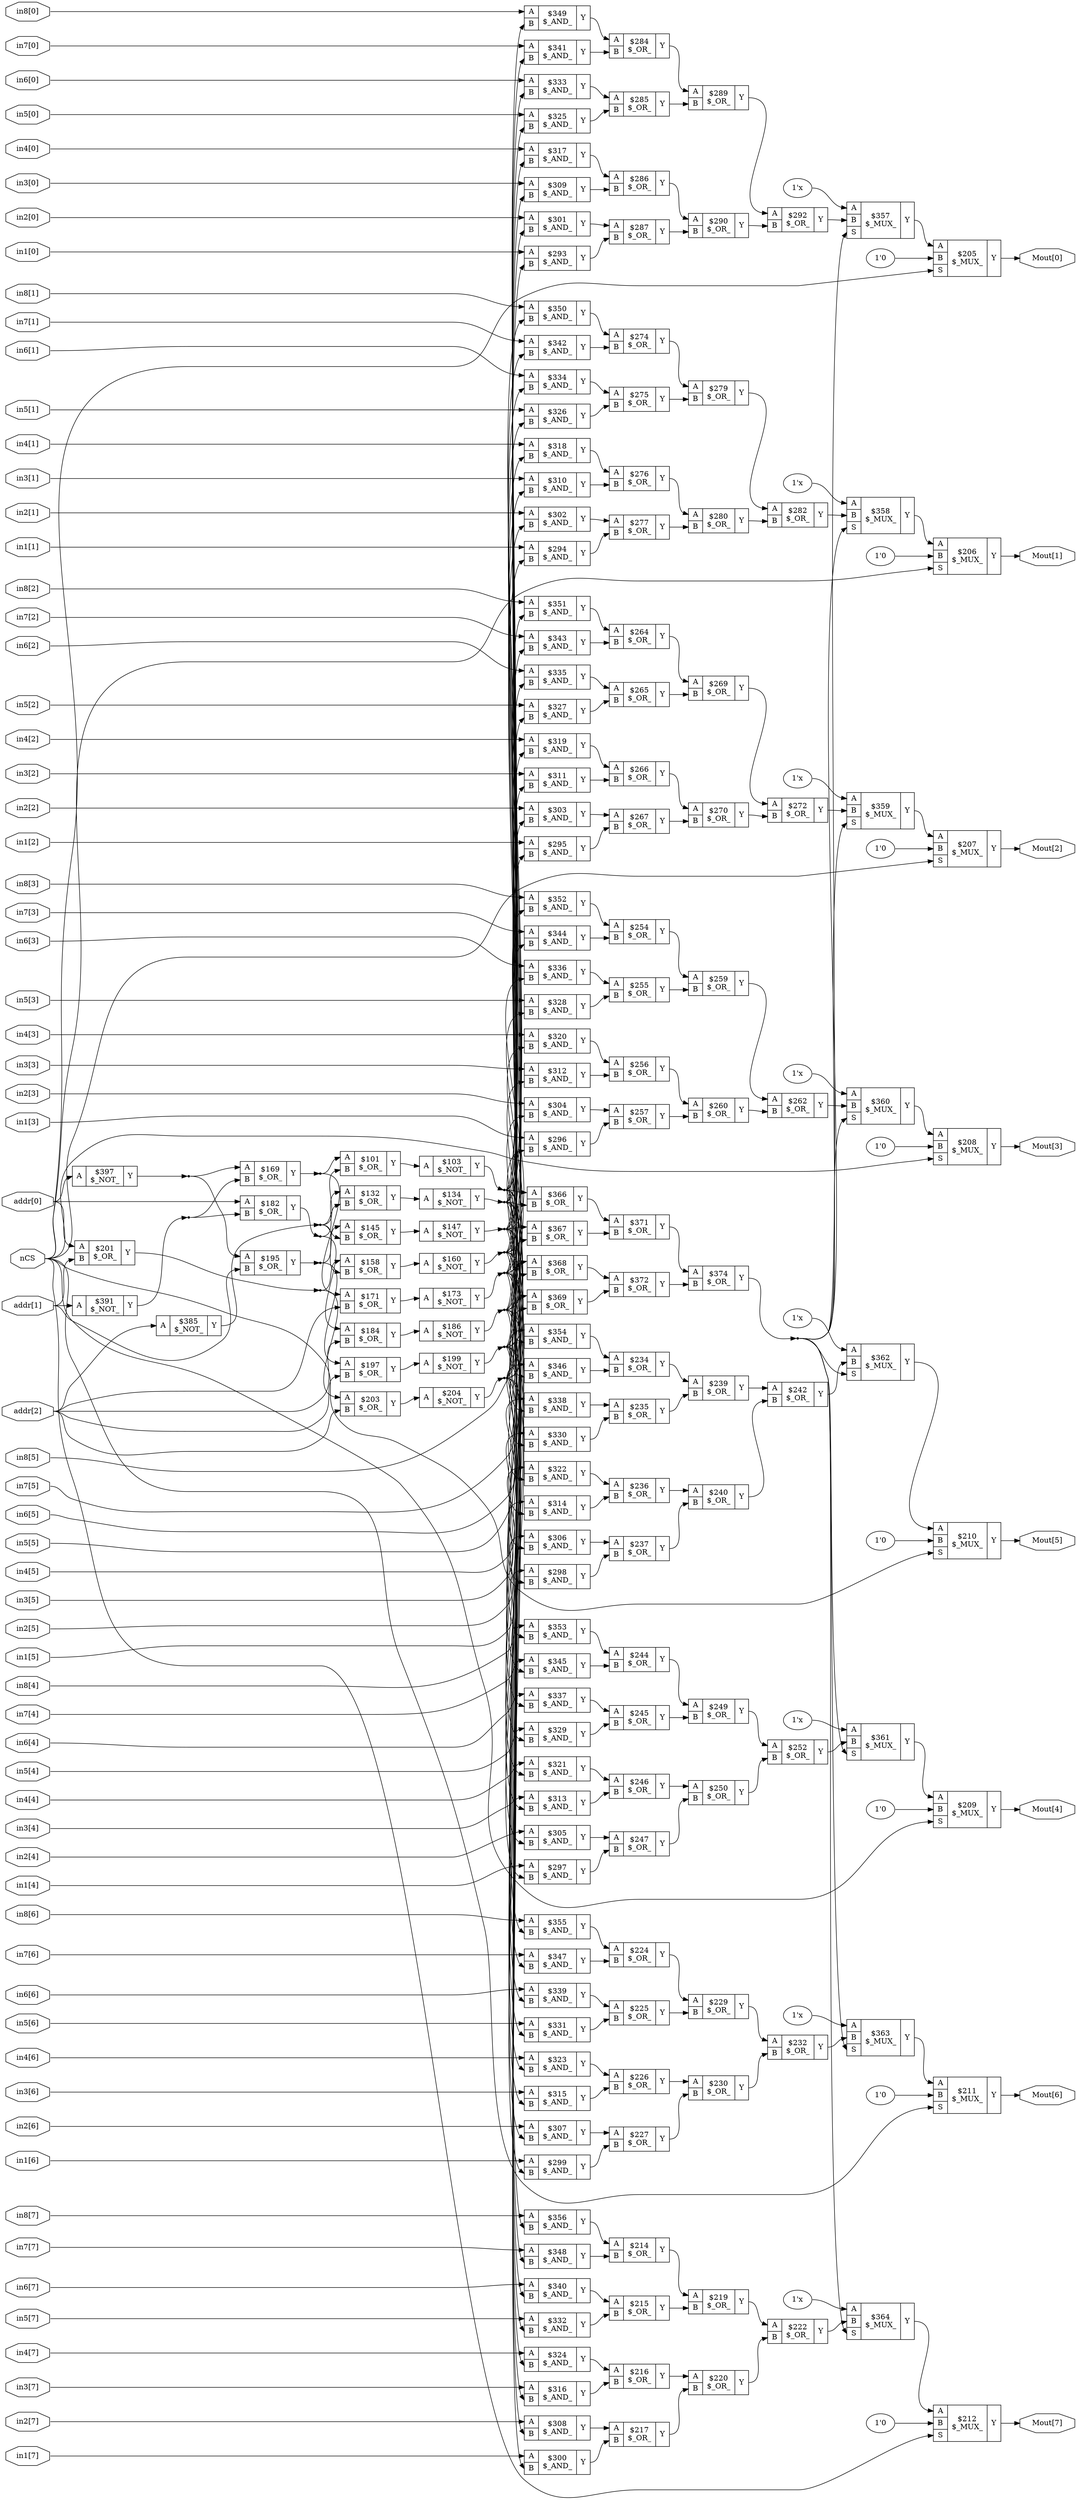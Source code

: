 digraph "Mux_8" {
rankdir="LR";
remincross=true;
n159 [ shape=octagon, label="Mout[0]", color="black", fontcolor="black" ];
n160 [ shape=octagon, label="Mout[1]", color="black", fontcolor="black" ];
n161 [ shape=octagon, label="Mout[2]", color="black", fontcolor="black" ];
n162 [ shape=octagon, label="Mout[3]", color="black", fontcolor="black" ];
n163 [ shape=octagon, label="Mout[4]", color="black", fontcolor="black" ];
n164 [ shape=octagon, label="Mout[5]", color="black", fontcolor="black" ];
n165 [ shape=octagon, label="Mout[6]", color="black", fontcolor="black" ];
n166 [ shape=octagon, label="Mout[7]", color="black", fontcolor="black" ];
n167 [ shape=octagon, label="addr[0]", color="black", fontcolor="black" ];
n168 [ shape=octagon, label="addr[1]", color="black", fontcolor="black" ];
n169 [ shape=octagon, label="addr[2]", color="black", fontcolor="black" ];
n170 [ shape=octagon, label="in1[0]", color="black", fontcolor="black" ];
n171 [ shape=octagon, label="in1[1]", color="black", fontcolor="black" ];
n172 [ shape=octagon, label="in1[2]", color="black", fontcolor="black" ];
n173 [ shape=octagon, label="in1[3]", color="black", fontcolor="black" ];
n174 [ shape=octagon, label="in1[4]", color="black", fontcolor="black" ];
n175 [ shape=octagon, label="in1[5]", color="black", fontcolor="black" ];
n176 [ shape=octagon, label="in1[6]", color="black", fontcolor="black" ];
n177 [ shape=octagon, label="in1[7]", color="black", fontcolor="black" ];
n178 [ shape=octagon, label="in2[0]", color="black", fontcolor="black" ];
n179 [ shape=octagon, label="in2[1]", color="black", fontcolor="black" ];
n180 [ shape=octagon, label="in2[2]", color="black", fontcolor="black" ];
n181 [ shape=octagon, label="in2[3]", color="black", fontcolor="black" ];
n182 [ shape=octagon, label="in2[4]", color="black", fontcolor="black" ];
n183 [ shape=octagon, label="in2[5]", color="black", fontcolor="black" ];
n184 [ shape=octagon, label="in2[6]", color="black", fontcolor="black" ];
n185 [ shape=octagon, label="in2[7]", color="black", fontcolor="black" ];
n186 [ shape=octagon, label="in3[0]", color="black", fontcolor="black" ];
n187 [ shape=octagon, label="in3[1]", color="black", fontcolor="black" ];
n188 [ shape=octagon, label="in3[2]", color="black", fontcolor="black" ];
n189 [ shape=octagon, label="in3[3]", color="black", fontcolor="black" ];
n190 [ shape=octagon, label="in3[4]", color="black", fontcolor="black" ];
n191 [ shape=octagon, label="in3[5]", color="black", fontcolor="black" ];
n192 [ shape=octagon, label="in3[6]", color="black", fontcolor="black" ];
n193 [ shape=octagon, label="in3[7]", color="black", fontcolor="black" ];
n194 [ shape=octagon, label="in4[0]", color="black", fontcolor="black" ];
n195 [ shape=octagon, label="in4[1]", color="black", fontcolor="black" ];
n196 [ shape=octagon, label="in4[2]", color="black", fontcolor="black" ];
n197 [ shape=octagon, label="in4[3]", color="black", fontcolor="black" ];
n198 [ shape=octagon, label="in4[4]", color="black", fontcolor="black" ];
n199 [ shape=octagon, label="in4[5]", color="black", fontcolor="black" ];
n200 [ shape=octagon, label="in4[6]", color="black", fontcolor="black" ];
n201 [ shape=octagon, label="in4[7]", color="black", fontcolor="black" ];
n202 [ shape=octagon, label="in5[0]", color="black", fontcolor="black" ];
n203 [ shape=octagon, label="in5[1]", color="black", fontcolor="black" ];
n204 [ shape=octagon, label="in5[2]", color="black", fontcolor="black" ];
n205 [ shape=octagon, label="in5[3]", color="black", fontcolor="black" ];
n206 [ shape=octagon, label="in5[4]", color="black", fontcolor="black" ];
n207 [ shape=octagon, label="in5[5]", color="black", fontcolor="black" ];
n208 [ shape=octagon, label="in5[6]", color="black", fontcolor="black" ];
n209 [ shape=octagon, label="in5[7]", color="black", fontcolor="black" ];
n210 [ shape=octagon, label="in6[0]", color="black", fontcolor="black" ];
n211 [ shape=octagon, label="in6[1]", color="black", fontcolor="black" ];
n212 [ shape=octagon, label="in6[2]", color="black", fontcolor="black" ];
n213 [ shape=octagon, label="in6[3]", color="black", fontcolor="black" ];
n214 [ shape=octagon, label="in6[4]", color="black", fontcolor="black" ];
n215 [ shape=octagon, label="in6[5]", color="black", fontcolor="black" ];
n216 [ shape=octagon, label="in6[6]", color="black", fontcolor="black" ];
n217 [ shape=octagon, label="in6[7]", color="black", fontcolor="black" ];
n218 [ shape=octagon, label="in7[0]", color="black", fontcolor="black" ];
n219 [ shape=octagon, label="in7[1]", color="black", fontcolor="black" ];
n220 [ shape=octagon, label="in7[2]", color="black", fontcolor="black" ];
n221 [ shape=octagon, label="in7[3]", color="black", fontcolor="black" ];
n222 [ shape=octagon, label="in7[4]", color="black", fontcolor="black" ];
n223 [ shape=octagon, label="in7[5]", color="black", fontcolor="black" ];
n224 [ shape=octagon, label="in7[6]", color="black", fontcolor="black" ];
n225 [ shape=octagon, label="in7[7]", color="black", fontcolor="black" ];
n226 [ shape=octagon, label="in8[0]", color="black", fontcolor="black" ];
n227 [ shape=octagon, label="in8[1]", color="black", fontcolor="black" ];
n228 [ shape=octagon, label="in8[2]", color="black", fontcolor="black" ];
n229 [ shape=octagon, label="in8[3]", color="black", fontcolor="black" ];
n230 [ shape=octagon, label="in8[4]", color="black", fontcolor="black" ];
n231 [ shape=octagon, label="in8[5]", color="black", fontcolor="black" ];
n232 [ shape=octagon, label="in8[6]", color="black", fontcolor="black" ];
n233 [ shape=octagon, label="in8[7]", color="black", fontcolor="black" ];
n234 [ shape=octagon, label="nCS", color="black", fontcolor="black" ];
{ rank="source"; n167; n168; n169; n170; n171; n172; n173; n174; n175; n176; n177; n178; n179; n180; n181; n182; n183; n184; n185; n186; n187; n188; n189; n190; n191; n192; n193; n194; n195; n196; n197; n198; n199; n200; n201; n202; n203; n204; n205; n206; n207; n208; n209; n210; n211; n212; n213; n214; n215; n216; n217; n218; n219; n220; n221; n222; n223; n224; n225; n226; n227; n228; n229; n230; n231; n232; n233; n234;}
{ rank="sink"; n159; n160; n161; n162; n163; n164; n165; n166;}
c237 [ shape=record, label="{{<p235> A}|$385\n$_NOT_|{<p236> Y}}" ];
c238 [ shape=record, label="{{<p235> A}|$391\n$_NOT_|{<p236> Y}}" ];
c239 [ shape=record, label="{{<p235> A}|$397\n$_NOT_|{<p236> Y}}" ];
c241 [ shape=record, label="{{<p235> A|<p240> B}|$101\n$_OR_|{<p236> Y}}" ];
c242 [ shape=record, label="{{<p235> A|<p240> B}|$132\n$_OR_|{<p236> Y}}" ];
c243 [ shape=record, label="{{<p235> A|<p240> B}|$145\n$_OR_|{<p236> Y}}" ];
c244 [ shape=record, label="{{<p235> A|<p240> B}|$158\n$_OR_|{<p236> Y}}" ];
c245 [ shape=record, label="{{<p235> A|<p240> B}|$169\n$_OR_|{<p236> Y}}" ];
c246 [ shape=record, label="{{<p235> A|<p240> B}|$171\n$_OR_|{<p236> Y}}" ];
c247 [ shape=record, label="{{<p235> A|<p240> B}|$182\n$_OR_|{<p236> Y}}" ];
c248 [ shape=record, label="{{<p235> A|<p240> B}|$184\n$_OR_|{<p236> Y}}" ];
c249 [ shape=record, label="{{<p235> A|<p240> B}|$195\n$_OR_|{<p236> Y}}" ];
c250 [ shape=record, label="{{<p235> A|<p240> B}|$197\n$_OR_|{<p236> Y}}" ];
c251 [ shape=record, label="{{<p235> A|<p240> B}|$214\n$_OR_|{<p236> Y}}" ];
c252 [ shape=record, label="{{<p235> A|<p240> B}|$215\n$_OR_|{<p236> Y}}" ];
c253 [ shape=record, label="{{<p235> A|<p240> B}|$216\n$_OR_|{<p236> Y}}" ];
c254 [ shape=record, label="{{<p235> A|<p240> B}|$217\n$_OR_|{<p236> Y}}" ];
c255 [ shape=record, label="{{<p235> A|<p240> B}|$219\n$_OR_|{<p236> Y}}" ];
c256 [ shape=record, label="{{<p235> A|<p240> B}|$220\n$_OR_|{<p236> Y}}" ];
c257 [ shape=record, label="{{<p235> A|<p240> B}|$222\n$_OR_|{<p236> Y}}" ];
c258 [ shape=record, label="{{<p235> A|<p240> B}|$224\n$_OR_|{<p236> Y}}" ];
c259 [ shape=record, label="{{<p235> A|<p240> B}|$225\n$_OR_|{<p236> Y}}" ];
c260 [ shape=record, label="{{<p235> A|<p240> B}|$226\n$_OR_|{<p236> Y}}" ];
c261 [ shape=record, label="{{<p235> A|<p240> B}|$227\n$_OR_|{<p236> Y}}" ];
c262 [ shape=record, label="{{<p235> A|<p240> B}|$229\n$_OR_|{<p236> Y}}" ];
c263 [ shape=record, label="{{<p235> A|<p240> B}|$230\n$_OR_|{<p236> Y}}" ];
c264 [ shape=record, label="{{<p235> A|<p240> B}|$232\n$_OR_|{<p236> Y}}" ];
c265 [ shape=record, label="{{<p235> A|<p240> B}|$234\n$_OR_|{<p236> Y}}" ];
c266 [ shape=record, label="{{<p235> A|<p240> B}|$235\n$_OR_|{<p236> Y}}" ];
c267 [ shape=record, label="{{<p235> A|<p240> B}|$236\n$_OR_|{<p236> Y}}" ];
c268 [ shape=record, label="{{<p235> A|<p240> B}|$237\n$_OR_|{<p236> Y}}" ];
c269 [ shape=record, label="{{<p235> A|<p240> B}|$239\n$_OR_|{<p236> Y}}" ];
c270 [ shape=record, label="{{<p235> A|<p240> B}|$240\n$_OR_|{<p236> Y}}" ];
c271 [ shape=record, label="{{<p235> A|<p240> B}|$242\n$_OR_|{<p236> Y}}" ];
c272 [ shape=record, label="{{<p235> A|<p240> B}|$244\n$_OR_|{<p236> Y}}" ];
c273 [ shape=record, label="{{<p235> A|<p240> B}|$245\n$_OR_|{<p236> Y}}" ];
c274 [ shape=record, label="{{<p235> A|<p240> B}|$246\n$_OR_|{<p236> Y}}" ];
c275 [ shape=record, label="{{<p235> A|<p240> B}|$247\n$_OR_|{<p236> Y}}" ];
c276 [ shape=record, label="{{<p235> A|<p240> B}|$249\n$_OR_|{<p236> Y}}" ];
c277 [ shape=record, label="{{<p235> A|<p240> B}|$250\n$_OR_|{<p236> Y}}" ];
c278 [ shape=record, label="{{<p235> A|<p240> B}|$252\n$_OR_|{<p236> Y}}" ];
c279 [ shape=record, label="{{<p235> A|<p240> B}|$254\n$_OR_|{<p236> Y}}" ];
c280 [ shape=record, label="{{<p235> A|<p240> B}|$255\n$_OR_|{<p236> Y}}" ];
c281 [ shape=record, label="{{<p235> A|<p240> B}|$256\n$_OR_|{<p236> Y}}" ];
c282 [ shape=record, label="{{<p235> A|<p240> B}|$257\n$_OR_|{<p236> Y}}" ];
c283 [ shape=record, label="{{<p235> A|<p240> B}|$259\n$_OR_|{<p236> Y}}" ];
c284 [ shape=record, label="{{<p235> A|<p240> B}|$260\n$_OR_|{<p236> Y}}" ];
c285 [ shape=record, label="{{<p235> A|<p240> B}|$262\n$_OR_|{<p236> Y}}" ];
c286 [ shape=record, label="{{<p235> A|<p240> B}|$264\n$_OR_|{<p236> Y}}" ];
c287 [ shape=record, label="{{<p235> A|<p240> B}|$265\n$_OR_|{<p236> Y}}" ];
c288 [ shape=record, label="{{<p235> A|<p240> B}|$266\n$_OR_|{<p236> Y}}" ];
c289 [ shape=record, label="{{<p235> A|<p240> B}|$267\n$_OR_|{<p236> Y}}" ];
c290 [ shape=record, label="{{<p235> A|<p240> B}|$269\n$_OR_|{<p236> Y}}" ];
c291 [ shape=record, label="{{<p235> A|<p240> B}|$270\n$_OR_|{<p236> Y}}" ];
c292 [ shape=record, label="{{<p235> A|<p240> B}|$272\n$_OR_|{<p236> Y}}" ];
c293 [ shape=record, label="{{<p235> A|<p240> B}|$274\n$_OR_|{<p236> Y}}" ];
c294 [ shape=record, label="{{<p235> A|<p240> B}|$275\n$_OR_|{<p236> Y}}" ];
c295 [ shape=record, label="{{<p235> A|<p240> B}|$276\n$_OR_|{<p236> Y}}" ];
c296 [ shape=record, label="{{<p235> A|<p240> B}|$277\n$_OR_|{<p236> Y}}" ];
c297 [ shape=record, label="{{<p235> A|<p240> B}|$279\n$_OR_|{<p236> Y}}" ];
c298 [ shape=record, label="{{<p235> A|<p240> B}|$280\n$_OR_|{<p236> Y}}" ];
c299 [ shape=record, label="{{<p235> A|<p240> B}|$282\n$_OR_|{<p236> Y}}" ];
c300 [ shape=record, label="{{<p235> A|<p240> B}|$284\n$_OR_|{<p236> Y}}" ];
c301 [ shape=record, label="{{<p235> A|<p240> B}|$285\n$_OR_|{<p236> Y}}" ];
c302 [ shape=record, label="{{<p235> A|<p240> B}|$286\n$_OR_|{<p236> Y}}" ];
c303 [ shape=record, label="{{<p235> A|<p240> B}|$287\n$_OR_|{<p236> Y}}" ];
c304 [ shape=record, label="{{<p235> A|<p240> B}|$289\n$_OR_|{<p236> Y}}" ];
c305 [ shape=record, label="{{<p235> A|<p240> B}|$290\n$_OR_|{<p236> Y}}" ];
c306 [ shape=record, label="{{<p235> A|<p240> B}|$292\n$_OR_|{<p236> Y}}" ];
c307 [ shape=record, label="{{<p235> A|<p240> B}|$366\n$_OR_|{<p236> Y}}" ];
c308 [ shape=record, label="{{<p235> A|<p240> B}|$367\n$_OR_|{<p236> Y}}" ];
c309 [ shape=record, label="{{<p235> A|<p240> B}|$368\n$_OR_|{<p236> Y}}" ];
c310 [ shape=record, label="{{<p235> A|<p240> B}|$369\n$_OR_|{<p236> Y}}" ];
c311 [ shape=record, label="{{<p235> A|<p240> B}|$371\n$_OR_|{<p236> Y}}" ];
c312 [ shape=record, label="{{<p235> A|<p240> B}|$372\n$_OR_|{<p236> Y}}" ];
c313 [ shape=record, label="{{<p235> A|<p240> B}|$374\n$_OR_|{<p236> Y}}" ];
c314 [ shape=record, label="{{<p235> A|<p240> B}|$201\n$_OR_|{<p236> Y}}" ];
c315 [ shape=record, label="{{<p235> A|<p240> B}|$203\n$_OR_|{<p236> Y}}" ];
c316 [ shape=record, label="{{<p235> A}|$103\n$_NOT_|{<p236> Y}}" ];
c317 [ shape=record, label="{{<p235> A}|$134\n$_NOT_|{<p236> Y}}" ];
c318 [ shape=record, label="{{<p235> A}|$147\n$_NOT_|{<p236> Y}}" ];
c319 [ shape=record, label="{{<p235> A}|$160\n$_NOT_|{<p236> Y}}" ];
c320 [ shape=record, label="{{<p235> A}|$173\n$_NOT_|{<p236> Y}}" ];
c321 [ shape=record, label="{{<p235> A}|$186\n$_NOT_|{<p236> Y}}" ];
c322 [ shape=record, label="{{<p235> A}|$199\n$_NOT_|{<p236> Y}}" ];
c323 [ shape=record, label="{{<p235> A}|$204\n$_NOT_|{<p236> Y}}" ];
v0 [ label="1'0" ];
c325 [ shape=record, label="{{<p235> A|<p240> B|<p324> S}|$205\n$_MUX_|{<p236> Y}}" ];
v1 [ label="1'0" ];
c326 [ shape=record, label="{{<p235> A|<p240> B|<p324> S}|$206\n$_MUX_|{<p236> Y}}" ];
v2 [ label="1'0" ];
c327 [ shape=record, label="{{<p235> A|<p240> B|<p324> S}|$207\n$_MUX_|{<p236> Y}}" ];
v3 [ label="1'0" ];
c328 [ shape=record, label="{{<p235> A|<p240> B|<p324> S}|$208\n$_MUX_|{<p236> Y}}" ];
v4 [ label="1'0" ];
c329 [ shape=record, label="{{<p235> A|<p240> B|<p324> S}|$209\n$_MUX_|{<p236> Y}}" ];
v5 [ label="1'0" ];
c330 [ shape=record, label="{{<p235> A|<p240> B|<p324> S}|$210\n$_MUX_|{<p236> Y}}" ];
v6 [ label="1'0" ];
c331 [ shape=record, label="{{<p235> A|<p240> B|<p324> S}|$211\n$_MUX_|{<p236> Y}}" ];
v7 [ label="1'0" ];
c332 [ shape=record, label="{{<p235> A|<p240> B|<p324> S}|$212\n$_MUX_|{<p236> Y}}" ];
v8 [ label="1'x" ];
c333 [ shape=record, label="{{<p235> A|<p240> B|<p324> S}|$357\n$_MUX_|{<p236> Y}}" ];
v9 [ label="1'x" ];
c334 [ shape=record, label="{{<p235> A|<p240> B|<p324> S}|$358\n$_MUX_|{<p236> Y}}" ];
v10 [ label="1'x" ];
c335 [ shape=record, label="{{<p235> A|<p240> B|<p324> S}|$359\n$_MUX_|{<p236> Y}}" ];
v11 [ label="1'x" ];
c336 [ shape=record, label="{{<p235> A|<p240> B|<p324> S}|$360\n$_MUX_|{<p236> Y}}" ];
v12 [ label="1'x" ];
c337 [ shape=record, label="{{<p235> A|<p240> B|<p324> S}|$361\n$_MUX_|{<p236> Y}}" ];
v13 [ label="1'x" ];
c338 [ shape=record, label="{{<p235> A|<p240> B|<p324> S}|$362\n$_MUX_|{<p236> Y}}" ];
v14 [ label="1'x" ];
c339 [ shape=record, label="{{<p235> A|<p240> B|<p324> S}|$363\n$_MUX_|{<p236> Y}}" ];
v15 [ label="1'x" ];
c340 [ shape=record, label="{{<p235> A|<p240> B|<p324> S}|$364\n$_MUX_|{<p236> Y}}" ];
c341 [ shape=record, label="{{<p235> A|<p240> B}|$293\n$_AND_|{<p236> Y}}" ];
c342 [ shape=record, label="{{<p235> A|<p240> B}|$294\n$_AND_|{<p236> Y}}" ];
c343 [ shape=record, label="{{<p235> A|<p240> B}|$295\n$_AND_|{<p236> Y}}" ];
c344 [ shape=record, label="{{<p235> A|<p240> B}|$296\n$_AND_|{<p236> Y}}" ];
c345 [ shape=record, label="{{<p235> A|<p240> B}|$297\n$_AND_|{<p236> Y}}" ];
c346 [ shape=record, label="{{<p235> A|<p240> B}|$298\n$_AND_|{<p236> Y}}" ];
c347 [ shape=record, label="{{<p235> A|<p240> B}|$299\n$_AND_|{<p236> Y}}" ];
c348 [ shape=record, label="{{<p235> A|<p240> B}|$300\n$_AND_|{<p236> Y}}" ];
c349 [ shape=record, label="{{<p235> A|<p240> B}|$301\n$_AND_|{<p236> Y}}" ];
c350 [ shape=record, label="{{<p235> A|<p240> B}|$302\n$_AND_|{<p236> Y}}" ];
c351 [ shape=record, label="{{<p235> A|<p240> B}|$303\n$_AND_|{<p236> Y}}" ];
c352 [ shape=record, label="{{<p235> A|<p240> B}|$304\n$_AND_|{<p236> Y}}" ];
c353 [ shape=record, label="{{<p235> A|<p240> B}|$305\n$_AND_|{<p236> Y}}" ];
c354 [ shape=record, label="{{<p235> A|<p240> B}|$306\n$_AND_|{<p236> Y}}" ];
c355 [ shape=record, label="{{<p235> A|<p240> B}|$307\n$_AND_|{<p236> Y}}" ];
c356 [ shape=record, label="{{<p235> A|<p240> B}|$308\n$_AND_|{<p236> Y}}" ];
c357 [ shape=record, label="{{<p235> A|<p240> B}|$309\n$_AND_|{<p236> Y}}" ];
c358 [ shape=record, label="{{<p235> A|<p240> B}|$310\n$_AND_|{<p236> Y}}" ];
c359 [ shape=record, label="{{<p235> A|<p240> B}|$311\n$_AND_|{<p236> Y}}" ];
c360 [ shape=record, label="{{<p235> A|<p240> B}|$312\n$_AND_|{<p236> Y}}" ];
c361 [ shape=record, label="{{<p235> A|<p240> B}|$313\n$_AND_|{<p236> Y}}" ];
c362 [ shape=record, label="{{<p235> A|<p240> B}|$314\n$_AND_|{<p236> Y}}" ];
c363 [ shape=record, label="{{<p235> A|<p240> B}|$315\n$_AND_|{<p236> Y}}" ];
c364 [ shape=record, label="{{<p235> A|<p240> B}|$316\n$_AND_|{<p236> Y}}" ];
c365 [ shape=record, label="{{<p235> A|<p240> B}|$317\n$_AND_|{<p236> Y}}" ];
c366 [ shape=record, label="{{<p235> A|<p240> B}|$318\n$_AND_|{<p236> Y}}" ];
c367 [ shape=record, label="{{<p235> A|<p240> B}|$319\n$_AND_|{<p236> Y}}" ];
c368 [ shape=record, label="{{<p235> A|<p240> B}|$320\n$_AND_|{<p236> Y}}" ];
c369 [ shape=record, label="{{<p235> A|<p240> B}|$321\n$_AND_|{<p236> Y}}" ];
c370 [ shape=record, label="{{<p235> A|<p240> B}|$322\n$_AND_|{<p236> Y}}" ];
c371 [ shape=record, label="{{<p235> A|<p240> B}|$323\n$_AND_|{<p236> Y}}" ];
c372 [ shape=record, label="{{<p235> A|<p240> B}|$324\n$_AND_|{<p236> Y}}" ];
c373 [ shape=record, label="{{<p235> A|<p240> B}|$325\n$_AND_|{<p236> Y}}" ];
c374 [ shape=record, label="{{<p235> A|<p240> B}|$326\n$_AND_|{<p236> Y}}" ];
c375 [ shape=record, label="{{<p235> A|<p240> B}|$327\n$_AND_|{<p236> Y}}" ];
c376 [ shape=record, label="{{<p235> A|<p240> B}|$328\n$_AND_|{<p236> Y}}" ];
c377 [ shape=record, label="{{<p235> A|<p240> B}|$329\n$_AND_|{<p236> Y}}" ];
c378 [ shape=record, label="{{<p235> A|<p240> B}|$330\n$_AND_|{<p236> Y}}" ];
c379 [ shape=record, label="{{<p235> A|<p240> B}|$331\n$_AND_|{<p236> Y}}" ];
c380 [ shape=record, label="{{<p235> A|<p240> B}|$332\n$_AND_|{<p236> Y}}" ];
c381 [ shape=record, label="{{<p235> A|<p240> B}|$333\n$_AND_|{<p236> Y}}" ];
c382 [ shape=record, label="{{<p235> A|<p240> B}|$334\n$_AND_|{<p236> Y}}" ];
c383 [ shape=record, label="{{<p235> A|<p240> B}|$335\n$_AND_|{<p236> Y}}" ];
c384 [ shape=record, label="{{<p235> A|<p240> B}|$336\n$_AND_|{<p236> Y}}" ];
c385 [ shape=record, label="{{<p235> A|<p240> B}|$337\n$_AND_|{<p236> Y}}" ];
c386 [ shape=record, label="{{<p235> A|<p240> B}|$338\n$_AND_|{<p236> Y}}" ];
c387 [ shape=record, label="{{<p235> A|<p240> B}|$339\n$_AND_|{<p236> Y}}" ];
c388 [ shape=record, label="{{<p235> A|<p240> B}|$340\n$_AND_|{<p236> Y}}" ];
c389 [ shape=record, label="{{<p235> A|<p240> B}|$341\n$_AND_|{<p236> Y}}" ];
c390 [ shape=record, label="{{<p235> A|<p240> B}|$342\n$_AND_|{<p236> Y}}" ];
c391 [ shape=record, label="{{<p235> A|<p240> B}|$343\n$_AND_|{<p236> Y}}" ];
c392 [ shape=record, label="{{<p235> A|<p240> B}|$344\n$_AND_|{<p236> Y}}" ];
c393 [ shape=record, label="{{<p235> A|<p240> B}|$345\n$_AND_|{<p236> Y}}" ];
c394 [ shape=record, label="{{<p235> A|<p240> B}|$346\n$_AND_|{<p236> Y}}" ];
c395 [ shape=record, label="{{<p235> A|<p240> B}|$347\n$_AND_|{<p236> Y}}" ];
c396 [ shape=record, label="{{<p235> A|<p240> B}|$348\n$_AND_|{<p236> Y}}" ];
c397 [ shape=record, label="{{<p235> A|<p240> B}|$349\n$_AND_|{<p236> Y}}" ];
c398 [ shape=record, label="{{<p235> A|<p240> B}|$350\n$_AND_|{<p236> Y}}" ];
c399 [ shape=record, label="{{<p235> A|<p240> B}|$351\n$_AND_|{<p236> Y}}" ];
c400 [ shape=record, label="{{<p235> A|<p240> B}|$352\n$_AND_|{<p236> Y}}" ];
c401 [ shape=record, label="{{<p235> A|<p240> B}|$353\n$_AND_|{<p236> Y}}" ];
c402 [ shape=record, label="{{<p235> A|<p240> B}|$354\n$_AND_|{<p236> Y}}" ];
c403 [ shape=record, label="{{<p235> A|<p240> B}|$355\n$_AND_|{<p236> Y}}" ];
c404 [ shape=record, label="{{<p235> A|<p240> B}|$356\n$_AND_|{<p236> Y}}" ];
n1 [ shape=point ];
c237:p236:e -> n1:w [color="black", label=""];
n1:e -> c241:p240:w [color="black", label=""];
n1:e -> c242:p240:w [color="black", label=""];
n1:e -> c243:p240:w [color="black", label=""];
n1:e -> c244:p240:w [color="black", label=""];
c253:p236:e -> c256:p235:w [color="black", label=""];
c370:p236:e -> c267:p235:w [color="black", label=""];
c371:p236:e -> c260:p235:w [color="black", label=""];
c372:p236:e -> c253:p235:w [color="black", label=""];
c400:p236:e -> c279:p235:w [color="black", label=""];
c357:p236:e -> c302:p240:w [color="black", label=""];
c358:p236:e -> c295:p240:w [color="black", label=""];
c359:p236:e -> c288:p240:w [color="black", label=""];
c360:p236:e -> c281:p240:w [color="black", label=""];
c361:p236:e -> c274:p240:w [color="black", label=""];
c362:p236:e -> c267:p240:w [color="black", label=""];
c254:p236:e -> c256:p240:w [color="black", label=""];
c363:p236:e -> c260:p240:w [color="black", label=""];
c364:p236:e -> c253:p240:w [color="black", label=""];
c349:p236:e -> c303:p235:w [color="black", label=""];
c350:p236:e -> c296:p235:w [color="black", label=""];
c401:p236:e -> c272:p235:w [color="black", label=""];
c351:p236:e -> c289:p235:w [color="black", label=""];
c352:p236:e -> c282:p235:w [color="black", label=""];
c353:p236:e -> c275:p235:w [color="black", label=""];
c354:p236:e -> c268:p235:w [color="black", label=""];
c355:p236:e -> c261:p235:w [color="black", label=""];
c255:p236:e -> c257:p235:w [color="black", label=""];
c356:p236:e -> c254:p235:w [color="black", label=""];
c341:p236:e -> c303:p240:w [color="black", label=""];
c342:p236:e -> c296:p240:w [color="black", label=""];
c343:p236:e -> c289:p240:w [color="black", label=""];
c344:p236:e -> c282:p240:w [color="black", label=""];
c402:p236:e -> c265:p235:w [color="black", label=""];
c345:p236:e -> c275:p240:w [color="black", label=""];
c346:p236:e -> c268:p240:w [color="black", label=""];
c347:p236:e -> c261:p240:w [color="black", label=""];
c348:p236:e -> c254:p240:w [color="black", label=""];
c256:p236:e -> c257:p240:w [color="black", label=""];
c403:p236:e -> c258:p235:w [color="black", label=""];
c404:p236:e -> c251:p235:w [color="black", label=""];
c389:p236:e -> c300:p240:w [color="black", label=""];
c390:p236:e -> c293:p240:w [color="black", label=""];
n134 [ shape=point ];
c316:p236:e -> n134:w [color="black", label=""];
n134:e -> c307:p235:w [color="black", label=""];
n134:e -> c397:p240:w [color="black", label=""];
n134:e -> c398:p240:w [color="black", label=""];
n134:e -> c399:p240:w [color="black", label=""];
n134:e -> c400:p240:w [color="black", label=""];
n134:e -> c401:p240:w [color="black", label=""];
n134:e -> c402:p240:w [color="black", label=""];
n134:e -> c403:p240:w [color="black", label=""];
n134:e -> c404:p240:w [color="black", label=""];
n135 [ shape=point ];
c317:p236:e -> n135:w [color="black", label=""];
n135:e -> c307:p240:w [color="black", label=""];
n135:e -> c389:p240:w [color="black", label=""];
n135:e -> c390:p240:w [color="black", label=""];
n135:e -> c391:p240:w [color="black", label=""];
n135:e -> c392:p240:w [color="black", label=""];
n135:e -> c393:p240:w [color="black", label=""];
n135:e -> c394:p240:w [color="black", label=""];
n135:e -> c395:p240:w [color="black", label=""];
n135:e -> c396:p240:w [color="black", label=""];
n136 [ shape=point ];
c318:p236:e -> n136:w [color="black", label=""];
n136:e -> c308:p235:w [color="black", label=""];
n136:e -> c381:p240:w [color="black", label=""];
n136:e -> c382:p240:w [color="black", label=""];
n136:e -> c383:p240:w [color="black", label=""];
n136:e -> c384:p240:w [color="black", label=""];
n136:e -> c385:p240:w [color="black", label=""];
n136:e -> c386:p240:w [color="black", label=""];
n136:e -> c387:p240:w [color="black", label=""];
n136:e -> c388:p240:w [color="black", label=""];
n137 [ shape=point ];
c319:p236:e -> n137:w [color="black", label=""];
n137:e -> c308:p240:w [color="black", label=""];
n137:e -> c373:p240:w [color="black", label=""];
n137:e -> c374:p240:w [color="black", label=""];
n137:e -> c375:p240:w [color="black", label=""];
n137:e -> c376:p240:w [color="black", label=""];
n137:e -> c377:p240:w [color="black", label=""];
n137:e -> c378:p240:w [color="black", label=""];
n137:e -> c379:p240:w [color="black", label=""];
n137:e -> c380:p240:w [color="black", label=""];
n138 [ shape=point ];
c320:p236:e -> n138:w [color="black", label=""];
n138:e -> c309:p235:w [color="black", label=""];
n138:e -> c365:p240:w [color="black", label=""];
n138:e -> c366:p240:w [color="black", label=""];
n138:e -> c367:p240:w [color="black", label=""];
n138:e -> c368:p240:w [color="black", label=""];
n138:e -> c369:p240:w [color="black", label=""];
n138:e -> c370:p240:w [color="black", label=""];
n138:e -> c371:p240:w [color="black", label=""];
n138:e -> c372:p240:w [color="black", label=""];
n139 [ shape=point ];
c321:p236:e -> n139:w [color="black", label=""];
n139:e -> c309:p240:w [color="black", label=""];
n139:e -> c357:p240:w [color="black", label=""];
n139:e -> c358:p240:w [color="black", label=""];
n139:e -> c359:p240:w [color="black", label=""];
n139:e -> c360:p240:w [color="black", label=""];
n139:e -> c361:p240:w [color="black", label=""];
n139:e -> c362:p240:w [color="black", label=""];
n139:e -> c363:p240:w [color="black", label=""];
n139:e -> c364:p240:w [color="black", label=""];
c258:p236:e -> c262:p235:w [color="black", label=""];
n140 [ shape=point ];
c322:p236:e -> n140:w [color="black", label=""];
n140:e -> c310:p235:w [color="black", label=""];
n140:e -> c349:p240:w [color="black", label=""];
n140:e -> c350:p240:w [color="black", label=""];
n140:e -> c351:p240:w [color="black", label=""];
n140:e -> c352:p240:w [color="black", label=""];
n140:e -> c353:p240:w [color="black", label=""];
n140:e -> c354:p240:w [color="black", label=""];
n140:e -> c355:p240:w [color="black", label=""];
n140:e -> c356:p240:w [color="black", label=""];
n141 [ shape=point ];
c323:p236:e -> n141:w [color="black", label=""];
n141:e -> c310:p240:w [color="black", label=""];
n141:e -> c341:p240:w [color="black", label=""];
n141:e -> c342:p240:w [color="black", label=""];
n141:e -> c343:p240:w [color="black", label=""];
n141:e -> c344:p240:w [color="black", label=""];
n141:e -> c345:p240:w [color="black", label=""];
n141:e -> c346:p240:w [color="black", label=""];
n141:e -> c347:p240:w [color="black", label=""];
n141:e -> c348:p240:w [color="black", label=""];
c333:p236:e -> c325:p235:w [color="black", label=""];
c334:p236:e -> c326:p235:w [color="black", label=""];
c335:p236:e -> c327:p235:w [color="black", label=""];
c336:p236:e -> c328:p235:w [color="black", label=""];
c337:p236:e -> c329:p235:w [color="black", label=""];
c338:p236:e -> c330:p235:w [color="black", label=""];
c339:p236:e -> c331:p235:w [color="black", label=""];
c340:p236:e -> c332:p235:w [color="black", label=""];
c259:p236:e -> c262:p240:w [color="black", label=""];
c306:p236:e -> c333:p240:w [color="black", label=""];
c299:p236:e -> c334:p240:w [color="black", label=""];
c292:p236:e -> c335:p240:w [color="black", label=""];
c285:p236:e -> c336:p240:w [color="black", label=""];
c278:p236:e -> c337:p240:w [color="black", label=""];
c271:p236:e -> c338:p240:w [color="black", label=""];
c264:p236:e -> c339:p240:w [color="black", label=""];
c257:p236:e -> c340:p240:w [color="black", label=""];
n158 [ shape=point ];
c313:p236:e -> n158:w [color="black", label=""];
n158:e -> c333:p324:w [color="black", label=""];
n158:e -> c334:p324:w [color="black", label=""];
n158:e -> c335:p324:w [color="black", label=""];
n158:e -> c336:p324:w [color="black", label=""];
n158:e -> c337:p324:w [color="black", label=""];
n158:e -> c338:p324:w [color="black", label=""];
n158:e -> c339:p324:w [color="black", label=""];
n158:e -> c340:p324:w [color="black", label=""];
c325:p236:e -> n159:w [color="black", label=""];
c260:p236:e -> c263:p235:w [color="black", label=""];
c326:p236:e -> n160:w [color="black", label=""];
c327:p236:e -> n161:w [color="black", label=""];
c328:p236:e -> n162:w [color="black", label=""];
c329:p236:e -> n163:w [color="black", label=""];
c330:p236:e -> n164:w [color="black", label=""];
c331:p236:e -> n165:w [color="black", label=""];
c332:p236:e -> n166:w [color="black", label=""];
n167:e -> c239:p235:w [color="black", label=""];
n167:e -> c247:p235:w [color="black", label=""];
n167:e -> c314:p235:w [color="black", label=""];
n168:e -> c238:p235:w [color="black", label=""];
n168:e -> c249:p240:w [color="black", label=""];
n168:e -> c314:p240:w [color="black", label=""];
n169:e -> c237:p235:w [color="black", label=""];
n169:e -> c246:p240:w [color="black", label=""];
n169:e -> c248:p240:w [color="black", label=""];
n169:e -> c250:p240:w [color="black", label=""];
n169:e -> c315:p240:w [color="black", label=""];
c261:p236:e -> c263:p240:w [color="black", label=""];
n170:e -> c341:p235:w [color="black", label=""];
n171:e -> c342:p235:w [color="black", label=""];
n172:e -> c343:p235:w [color="black", label=""];
n173:e -> c344:p235:w [color="black", label=""];
n174:e -> c345:p235:w [color="black", label=""];
n175:e -> c346:p235:w [color="black", label=""];
n176:e -> c347:p235:w [color="black", label=""];
n177:e -> c348:p235:w [color="black", label=""];
n178:e -> c349:p235:w [color="black", label=""];
n179:e -> c350:p235:w [color="black", label=""];
c262:p236:e -> c264:p235:w [color="black", label=""];
n180:e -> c351:p235:w [color="black", label=""];
n181:e -> c352:p235:w [color="black", label=""];
n182:e -> c353:p235:w [color="black", label=""];
n183:e -> c354:p235:w [color="black", label=""];
n184:e -> c355:p235:w [color="black", label=""];
n185:e -> c356:p235:w [color="black", label=""];
n186:e -> c357:p235:w [color="black", label=""];
n187:e -> c358:p235:w [color="black", label=""];
n188:e -> c359:p235:w [color="black", label=""];
n189:e -> c360:p235:w [color="black", label=""];
c263:p236:e -> c264:p240:w [color="black", label=""];
n190:e -> c361:p235:w [color="black", label=""];
n191:e -> c362:p235:w [color="black", label=""];
n192:e -> c363:p235:w [color="black", label=""];
n193:e -> c364:p235:w [color="black", label=""];
n194:e -> c365:p235:w [color="black", label=""];
n195:e -> c366:p235:w [color="black", label=""];
n196:e -> c367:p235:w [color="black", label=""];
n197:e -> c368:p235:w [color="black", label=""];
n198:e -> c369:p235:w [color="black", label=""];
n199:e -> c370:p235:w [color="black", label=""];
n2 [ shape=point ];
c238:p236:e -> n2:w [color="black", label=""];
n2:e -> c245:p240:w [color="black", label=""];
n2:e -> c247:p240:w [color="black", label=""];
c265:p236:e -> c269:p235:w [color="black", label=""];
n200:e -> c371:p235:w [color="black", label=""];
n201:e -> c372:p235:w [color="black", label=""];
n202:e -> c373:p235:w [color="black", label=""];
n203:e -> c374:p235:w [color="black", label=""];
n204:e -> c375:p235:w [color="black", label=""];
n205:e -> c376:p235:w [color="black", label=""];
n206:e -> c377:p235:w [color="black", label=""];
n207:e -> c378:p235:w [color="black", label=""];
n208:e -> c379:p235:w [color="black", label=""];
n209:e -> c380:p235:w [color="black", label=""];
c266:p236:e -> c269:p240:w [color="black", label=""];
n210:e -> c381:p235:w [color="black", label=""];
n211:e -> c382:p235:w [color="black", label=""];
n212:e -> c383:p235:w [color="black", label=""];
n213:e -> c384:p235:w [color="black", label=""];
n214:e -> c385:p235:w [color="black", label=""];
n215:e -> c386:p235:w [color="black", label=""];
n216:e -> c387:p235:w [color="black", label=""];
n217:e -> c388:p235:w [color="black", label=""];
n218:e -> c389:p235:w [color="black", label=""];
n219:e -> c390:p235:w [color="black", label=""];
c267:p236:e -> c270:p235:w [color="black", label=""];
n220:e -> c391:p235:w [color="black", label=""];
n221:e -> c392:p235:w [color="black", label=""];
n222:e -> c393:p235:w [color="black", label=""];
n223:e -> c394:p235:w [color="black", label=""];
n224:e -> c395:p235:w [color="black", label=""];
n225:e -> c396:p235:w [color="black", label=""];
n226:e -> c397:p235:w [color="black", label=""];
n227:e -> c398:p235:w [color="black", label=""];
n228:e -> c399:p235:w [color="black", label=""];
n229:e -> c400:p235:w [color="black", label=""];
c268:p236:e -> c270:p240:w [color="black", label=""];
n230:e -> c401:p235:w [color="black", label=""];
n231:e -> c402:p235:w [color="black", label=""];
n232:e -> c403:p235:w [color="black", label=""];
n233:e -> c404:p235:w [color="black", label=""];
n234:e -> c325:p324:w [color="black", label=""];
n234:e -> c326:p324:w [color="black", label=""];
n234:e -> c327:p324:w [color="black", label=""];
n234:e -> c328:p324:w [color="black", label=""];
n234:e -> c329:p324:w [color="black", label=""];
n234:e -> c330:p324:w [color="black", label=""];
n234:e -> c331:p324:w [color="black", label=""];
n234:e -> c332:p324:w [color="black", label=""];
c269:p236:e -> c271:p235:w [color="black", label=""];
c270:p236:e -> c271:p240:w [color="black", label=""];
c272:p236:e -> c276:p235:w [color="black", label=""];
c273:p236:e -> c276:p240:w [color="black", label=""];
c274:p236:e -> c277:p235:w [color="black", label=""];
c275:p236:e -> c277:p240:w [color="black", label=""];
n3 [ shape=point ];
c239:p236:e -> n3:w [color="black", label=""];
n3:e -> c245:p235:w [color="black", label=""];
n3:e -> c249:p235:w [color="black", label=""];
c276:p236:e -> c278:p235:w [color="black", label=""];
c277:p236:e -> c278:p240:w [color="black", label=""];
c279:p236:e -> c283:p235:w [color="black", label=""];
c280:p236:e -> c283:p240:w [color="black", label=""];
c281:p236:e -> c284:p235:w [color="black", label=""];
c282:p236:e -> c284:p240:w [color="black", label=""];
c283:p236:e -> c285:p235:w [color="black", label=""];
c284:p236:e -> c285:p240:w [color="black", label=""];
c286:p236:e -> c290:p235:w [color="black", label=""];
c287:p236:e -> c290:p240:w [color="black", label=""];
n4 [ shape=point ];
c247:p236:e -> n4:w [color="black", label=""];
n4:e -> c242:p235:w [color="black", label=""];
n4:e -> c248:p235:w [color="black", label=""];
c288:p236:e -> c291:p235:w [color="black", label=""];
c289:p236:e -> c291:p240:w [color="black", label=""];
c290:p236:e -> c292:p235:w [color="black", label=""];
c291:p236:e -> c292:p240:w [color="black", label=""];
c293:p236:e -> c297:p235:w [color="black", label=""];
c294:p236:e -> c297:p240:w [color="black", label=""];
c295:p236:e -> c298:p235:w [color="black", label=""];
c296:p236:e -> c298:p240:w [color="black", label=""];
c297:p236:e -> c299:p235:w [color="black", label=""];
c298:p236:e -> c299:p240:w [color="black", label=""];
n5 [ shape=point ];
c249:p236:e -> n5:w [color="black", label=""];
n5:e -> c243:p235:w [color="black", label=""];
n5:e -> c250:p235:w [color="black", label=""];
c300:p236:e -> c304:p235:w [color="black", label=""];
c301:p236:e -> c304:p240:w [color="black", label=""];
c302:p236:e -> c305:p235:w [color="black", label=""];
c303:p236:e -> c305:p240:w [color="black", label=""];
c304:p236:e -> c306:p235:w [color="black", label=""];
c305:p236:e -> c306:p240:w [color="black", label=""];
c307:p236:e -> c311:p235:w [color="black", label=""];
c308:p236:e -> c311:p240:w [color="black", label=""];
c309:p236:e -> c312:p235:w [color="black", label=""];
c310:p236:e -> c312:p240:w [color="black", label=""];
n6 [ shape=point ];
c314:p236:e -> n6:w [color="black", label=""];
n6:e -> c244:p235:w [color="black", label=""];
n6:e -> c315:p235:w [color="black", label=""];
c311:p236:e -> c313:p235:w [color="black", label=""];
c312:p236:e -> c313:p240:w [color="black", label=""];
c315:p236:e -> c323:p235:w [color="black", label=""];
c242:p236:e -> c317:p235:w [color="black", label=""];
c243:p236:e -> c318:p235:w [color="black", label=""];
c244:p236:e -> c319:p235:w [color="black", label=""];
c246:p236:e -> c320:p235:w [color="black", label=""];
c248:p236:e -> c321:p235:w [color="black", label=""];
c250:p236:e -> c322:p235:w [color="black", label=""];
c241:p236:e -> c316:p235:w [color="black", label=""];
n7 [ shape=point ];
c245:p236:e -> n7:w [color="black", label=""];
n7:e -> c241:p235:w [color="black", label=""];
n7:e -> c246:p235:w [color="black", label=""];
c397:p236:e -> c300:p235:w [color="black", label=""];
c391:p236:e -> c286:p240:w [color="black", label=""];
c392:p236:e -> c279:p240:w [color="black", label=""];
c393:p236:e -> c272:p240:w [color="black", label=""];
c394:p236:e -> c265:p240:w [color="black", label=""];
c395:p236:e -> c258:p240:w [color="black", label=""];
c396:p236:e -> c251:p240:w [color="black", label=""];
c381:p236:e -> c301:p235:w [color="black", label=""];
c382:p236:e -> c294:p235:w [color="black", label=""];
c383:p236:e -> c287:p235:w [color="black", label=""];
c251:p236:e -> c255:p235:w [color="black", label=""];
c384:p236:e -> c280:p235:w [color="black", label=""];
c398:p236:e -> c293:p235:w [color="black", label=""];
c385:p236:e -> c273:p235:w [color="black", label=""];
c386:p236:e -> c266:p235:w [color="black", label=""];
c387:p236:e -> c259:p235:w [color="black", label=""];
c388:p236:e -> c252:p235:w [color="black", label=""];
c373:p236:e -> c301:p240:w [color="black", label=""];
c374:p236:e -> c294:p240:w [color="black", label=""];
c375:p236:e -> c287:p240:w [color="black", label=""];
c376:p236:e -> c280:p240:w [color="black", label=""];
c252:p236:e -> c255:p240:w [color="black", label=""];
c377:p236:e -> c273:p240:w [color="black", label=""];
c378:p236:e -> c266:p240:w [color="black", label=""];
c399:p236:e -> c286:p235:w [color="black", label=""];
c379:p236:e -> c259:p240:w [color="black", label=""];
c380:p236:e -> c252:p240:w [color="black", label=""];
c365:p236:e -> c302:p235:w [color="black", label=""];
c366:p236:e -> c295:p235:w [color="black", label=""];
c367:p236:e -> c288:p235:w [color="black", label=""];
c368:p236:e -> c281:p235:w [color="black", label=""];
c369:p236:e -> c274:p235:w [color="black", label=""];
v0:e -> c325:p240:w [color="black", label=""];
v1:e -> c326:p240:w [color="black", label=""];
v10:e -> c335:p235:w [color="black", label=""];
v11:e -> c336:p235:w [color="black", label=""];
v12:e -> c337:p235:w [color="black", label=""];
v13:e -> c338:p235:w [color="black", label=""];
v14:e -> c339:p235:w [color="black", label=""];
v15:e -> c340:p235:w [color="black", label=""];
v2:e -> c327:p240:w [color="black", label=""];
v3:e -> c328:p240:w [color="black", label=""];
v4:e -> c329:p240:w [color="black", label=""];
v5:e -> c330:p240:w [color="black", label=""];
v6:e -> c331:p240:w [color="black", label=""];
v7:e -> c332:p240:w [color="black", label=""];
v8:e -> c333:p235:w [color="black", label=""];
v9:e -> c334:p235:w [color="black", label=""];
}
